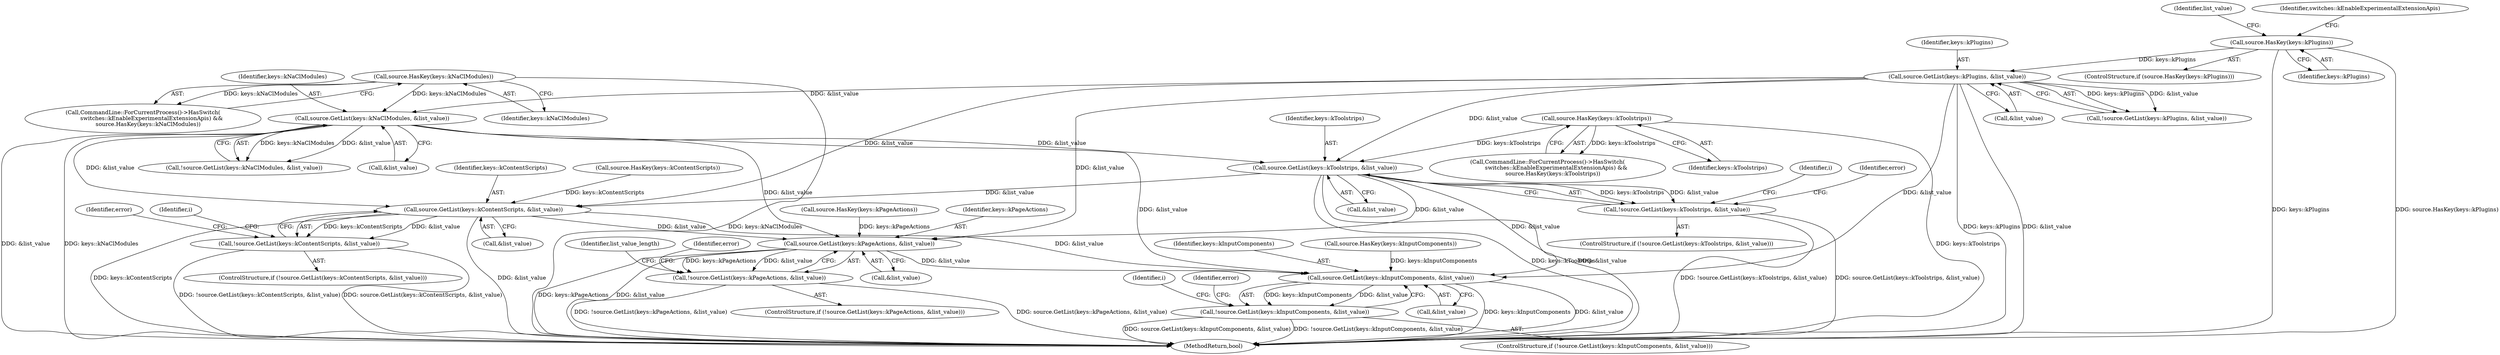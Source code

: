 digraph "0_Chrome_c63f2b7fe4fe2977f858a8e36d5f48db17eff2e7_30@pointer" {
"1000945" [label="(Call,source.GetList(keys::kToolstrips, &list_value))"];
"1000936" [label="(Call,source.HasKey(keys::kToolstrips))"];
"1000740" [label="(Call,source.GetList(keys::kPlugins, &list_value))"];
"1000731" [label="(Call,source.HasKey(keys::kPlugins))"];
"1000846" [label="(Call,source.GetList(keys::kNaClModules, &list_value))"];
"1000837" [label="(Call,source.HasKey(keys::kNaClModules))"];
"1000944" [label="(Call,!source.GetList(keys::kToolstrips, &list_value))"];
"1001030" [label="(Call,source.GetList(keys::kContentScripts, &list_value))"];
"1001029" [label="(Call,!source.GetList(keys::kContentScripts, &list_value))"];
"1001109" [label="(Call,source.GetList(keys::kPageActions, &list_value))"];
"1001108" [label="(Call,!source.GetList(keys::kPageActions, &list_value))"];
"1001685" [label="(Call,source.GetList(keys::kInputComponents, &list_value))"];
"1001684" [label="(Call,!source.GetList(keys::kInputComponents, &list_value))"];
"1001029" [label="(Call,!source.GetList(keys::kContentScripts, &list_value))"];
"1001030" [label="(Call,source.GetList(keys::kContentScripts, &list_value))"];
"1000837" [label="(Call,source.HasKey(keys::kNaClModules))"];
"1001028" [label="(ControlStructure,if (!source.GetList(keys::kContentScripts, &list_value)))"];
"1000736" [label="(Identifier,list_value)"];
"1000845" [label="(Call,!source.GetList(keys::kNaClModules, &list_value))"];
"1000933" [label="(Call,CommandLine::ForCurrentProcess()->HasSwitch(\n          switches::kEnableExperimentalExtensionApis) &&\n      source.HasKey(keys::kToolstrips))"];
"1000742" [label="(Call,&list_value)"];
"1001024" [label="(Call,source.HasKey(keys::kContentScripts))"];
"1001699" [label="(Identifier,i)"];
"1000834" [label="(Call,CommandLine::ForCurrentProcess()->HasSwitch(\n          switches::kEnableExperimentalExtensionApis) &&\n      source.HasKey(keys::kNaClModules))"];
"1001692" [label="(Identifier,error)"];
"1001116" [label="(Identifier,error)"];
"1001687" [label="(Call,&list_value)"];
"1001685" [label="(Call,source.GetList(keys::kInputComponents, &list_value))"];
"1000848" [label="(Call,&list_value)"];
"1001683" [label="(ControlStructure,if (!source.GetList(keys::kInputComponents, &list_value)))"];
"1000947" [label="(Call,&list_value)"];
"1001111" [label="(Call,&list_value)"];
"1000946" [label="(Identifier,keys::kToolstrips)"];
"1000836" [label="(Identifier,switches::kEnableExperimentalExtensionApis)"];
"1001122" [label="(Identifier,list_value_length)"];
"1000847" [label="(Identifier,keys::kNaClModules)"];
"1001108" [label="(Call,!source.GetList(keys::kPageActions, &list_value))"];
"1001100" [label="(Call,source.HasKey(keys::kPageActions))"];
"1000838" [label="(Identifier,keys::kNaClModules)"];
"1000739" [label="(Call,!source.GetList(keys::kPlugins, &list_value))"];
"1000943" [label="(ControlStructure,if (!source.GetList(keys::kToolstrips, &list_value)))"];
"1000952" [label="(Identifier,error)"];
"1001031" [label="(Identifier,keys::kContentScripts)"];
"1001684" [label="(Call,!source.GetList(keys::kInputComponents, &list_value))"];
"1001109" [label="(Call,source.GetList(keys::kPageActions, &list_value))"];
"1000936" [label="(Call,source.HasKey(keys::kToolstrips))"];
"1002360" [label="(MethodReturn,bool)"];
"1000741" [label="(Identifier,keys::kPlugins)"];
"1001032" [label="(Call,&list_value)"];
"1001686" [label="(Identifier,keys::kInputComponents)"];
"1000945" [label="(Call,source.GetList(keys::kToolstrips, &list_value))"];
"1000944" [label="(Call,!source.GetList(keys::kToolstrips, &list_value))"];
"1001676" [label="(Call,source.HasKey(keys::kInputComponents))"];
"1000959" [label="(Identifier,i)"];
"1000730" [label="(ControlStructure,if (source.HasKey(keys::kPlugins)))"];
"1001107" [label="(ControlStructure,if (!source.GetList(keys::kPageActions, &list_value)))"];
"1000732" [label="(Identifier,keys::kPlugins)"];
"1001044" [label="(Identifier,i)"];
"1001110" [label="(Identifier,keys::kPageActions)"];
"1000731" [label="(Call,source.HasKey(keys::kPlugins))"];
"1001037" [label="(Identifier,error)"];
"1000846" [label="(Call,source.GetList(keys::kNaClModules, &list_value))"];
"1000740" [label="(Call,source.GetList(keys::kPlugins, &list_value))"];
"1000937" [label="(Identifier,keys::kToolstrips)"];
"1000945" -> "1000944"  [label="AST: "];
"1000945" -> "1000947"  [label="CFG: "];
"1000946" -> "1000945"  [label="AST: "];
"1000947" -> "1000945"  [label="AST: "];
"1000944" -> "1000945"  [label="CFG: "];
"1000945" -> "1002360"  [label="DDG: keys::kToolstrips"];
"1000945" -> "1002360"  [label="DDG: &list_value"];
"1000945" -> "1000944"  [label="DDG: keys::kToolstrips"];
"1000945" -> "1000944"  [label="DDG: &list_value"];
"1000936" -> "1000945"  [label="DDG: keys::kToolstrips"];
"1000740" -> "1000945"  [label="DDG: &list_value"];
"1000846" -> "1000945"  [label="DDG: &list_value"];
"1000945" -> "1001030"  [label="DDG: &list_value"];
"1000945" -> "1001109"  [label="DDG: &list_value"];
"1000945" -> "1001685"  [label="DDG: &list_value"];
"1000936" -> "1000933"  [label="AST: "];
"1000936" -> "1000937"  [label="CFG: "];
"1000937" -> "1000936"  [label="AST: "];
"1000933" -> "1000936"  [label="CFG: "];
"1000936" -> "1002360"  [label="DDG: keys::kToolstrips"];
"1000936" -> "1000933"  [label="DDG: keys::kToolstrips"];
"1000740" -> "1000739"  [label="AST: "];
"1000740" -> "1000742"  [label="CFG: "];
"1000741" -> "1000740"  [label="AST: "];
"1000742" -> "1000740"  [label="AST: "];
"1000739" -> "1000740"  [label="CFG: "];
"1000740" -> "1002360"  [label="DDG: &list_value"];
"1000740" -> "1002360"  [label="DDG: keys::kPlugins"];
"1000740" -> "1000739"  [label="DDG: keys::kPlugins"];
"1000740" -> "1000739"  [label="DDG: &list_value"];
"1000731" -> "1000740"  [label="DDG: keys::kPlugins"];
"1000740" -> "1000846"  [label="DDG: &list_value"];
"1000740" -> "1001030"  [label="DDG: &list_value"];
"1000740" -> "1001109"  [label="DDG: &list_value"];
"1000740" -> "1001685"  [label="DDG: &list_value"];
"1000731" -> "1000730"  [label="AST: "];
"1000731" -> "1000732"  [label="CFG: "];
"1000732" -> "1000731"  [label="AST: "];
"1000736" -> "1000731"  [label="CFG: "];
"1000836" -> "1000731"  [label="CFG: "];
"1000731" -> "1002360"  [label="DDG: source.HasKey(keys::kPlugins)"];
"1000731" -> "1002360"  [label="DDG: keys::kPlugins"];
"1000846" -> "1000845"  [label="AST: "];
"1000846" -> "1000848"  [label="CFG: "];
"1000847" -> "1000846"  [label="AST: "];
"1000848" -> "1000846"  [label="AST: "];
"1000845" -> "1000846"  [label="CFG: "];
"1000846" -> "1002360"  [label="DDG: &list_value"];
"1000846" -> "1002360"  [label="DDG: keys::kNaClModules"];
"1000846" -> "1000845"  [label="DDG: keys::kNaClModules"];
"1000846" -> "1000845"  [label="DDG: &list_value"];
"1000837" -> "1000846"  [label="DDG: keys::kNaClModules"];
"1000846" -> "1001030"  [label="DDG: &list_value"];
"1000846" -> "1001109"  [label="DDG: &list_value"];
"1000846" -> "1001685"  [label="DDG: &list_value"];
"1000837" -> "1000834"  [label="AST: "];
"1000837" -> "1000838"  [label="CFG: "];
"1000838" -> "1000837"  [label="AST: "];
"1000834" -> "1000837"  [label="CFG: "];
"1000837" -> "1002360"  [label="DDG: keys::kNaClModules"];
"1000837" -> "1000834"  [label="DDG: keys::kNaClModules"];
"1000944" -> "1000943"  [label="AST: "];
"1000952" -> "1000944"  [label="CFG: "];
"1000959" -> "1000944"  [label="CFG: "];
"1000944" -> "1002360"  [label="DDG: !source.GetList(keys::kToolstrips, &list_value)"];
"1000944" -> "1002360"  [label="DDG: source.GetList(keys::kToolstrips, &list_value)"];
"1001030" -> "1001029"  [label="AST: "];
"1001030" -> "1001032"  [label="CFG: "];
"1001031" -> "1001030"  [label="AST: "];
"1001032" -> "1001030"  [label="AST: "];
"1001029" -> "1001030"  [label="CFG: "];
"1001030" -> "1002360"  [label="DDG: &list_value"];
"1001030" -> "1002360"  [label="DDG: keys::kContentScripts"];
"1001030" -> "1001029"  [label="DDG: keys::kContentScripts"];
"1001030" -> "1001029"  [label="DDG: &list_value"];
"1001024" -> "1001030"  [label="DDG: keys::kContentScripts"];
"1001030" -> "1001109"  [label="DDG: &list_value"];
"1001030" -> "1001685"  [label="DDG: &list_value"];
"1001029" -> "1001028"  [label="AST: "];
"1001037" -> "1001029"  [label="CFG: "];
"1001044" -> "1001029"  [label="CFG: "];
"1001029" -> "1002360"  [label="DDG: source.GetList(keys::kContentScripts, &list_value)"];
"1001029" -> "1002360"  [label="DDG: !source.GetList(keys::kContentScripts, &list_value)"];
"1001109" -> "1001108"  [label="AST: "];
"1001109" -> "1001111"  [label="CFG: "];
"1001110" -> "1001109"  [label="AST: "];
"1001111" -> "1001109"  [label="AST: "];
"1001108" -> "1001109"  [label="CFG: "];
"1001109" -> "1002360"  [label="DDG: keys::kPageActions"];
"1001109" -> "1002360"  [label="DDG: &list_value"];
"1001109" -> "1001108"  [label="DDG: keys::kPageActions"];
"1001109" -> "1001108"  [label="DDG: &list_value"];
"1001100" -> "1001109"  [label="DDG: keys::kPageActions"];
"1001109" -> "1001685"  [label="DDG: &list_value"];
"1001108" -> "1001107"  [label="AST: "];
"1001116" -> "1001108"  [label="CFG: "];
"1001122" -> "1001108"  [label="CFG: "];
"1001108" -> "1002360"  [label="DDG: source.GetList(keys::kPageActions, &list_value)"];
"1001108" -> "1002360"  [label="DDG: !source.GetList(keys::kPageActions, &list_value)"];
"1001685" -> "1001684"  [label="AST: "];
"1001685" -> "1001687"  [label="CFG: "];
"1001686" -> "1001685"  [label="AST: "];
"1001687" -> "1001685"  [label="AST: "];
"1001684" -> "1001685"  [label="CFG: "];
"1001685" -> "1002360"  [label="DDG: keys::kInputComponents"];
"1001685" -> "1002360"  [label="DDG: &list_value"];
"1001685" -> "1001684"  [label="DDG: keys::kInputComponents"];
"1001685" -> "1001684"  [label="DDG: &list_value"];
"1001676" -> "1001685"  [label="DDG: keys::kInputComponents"];
"1001684" -> "1001683"  [label="AST: "];
"1001692" -> "1001684"  [label="CFG: "];
"1001699" -> "1001684"  [label="CFG: "];
"1001684" -> "1002360"  [label="DDG: !source.GetList(keys::kInputComponents, &list_value)"];
"1001684" -> "1002360"  [label="DDG: source.GetList(keys::kInputComponents, &list_value)"];
}
